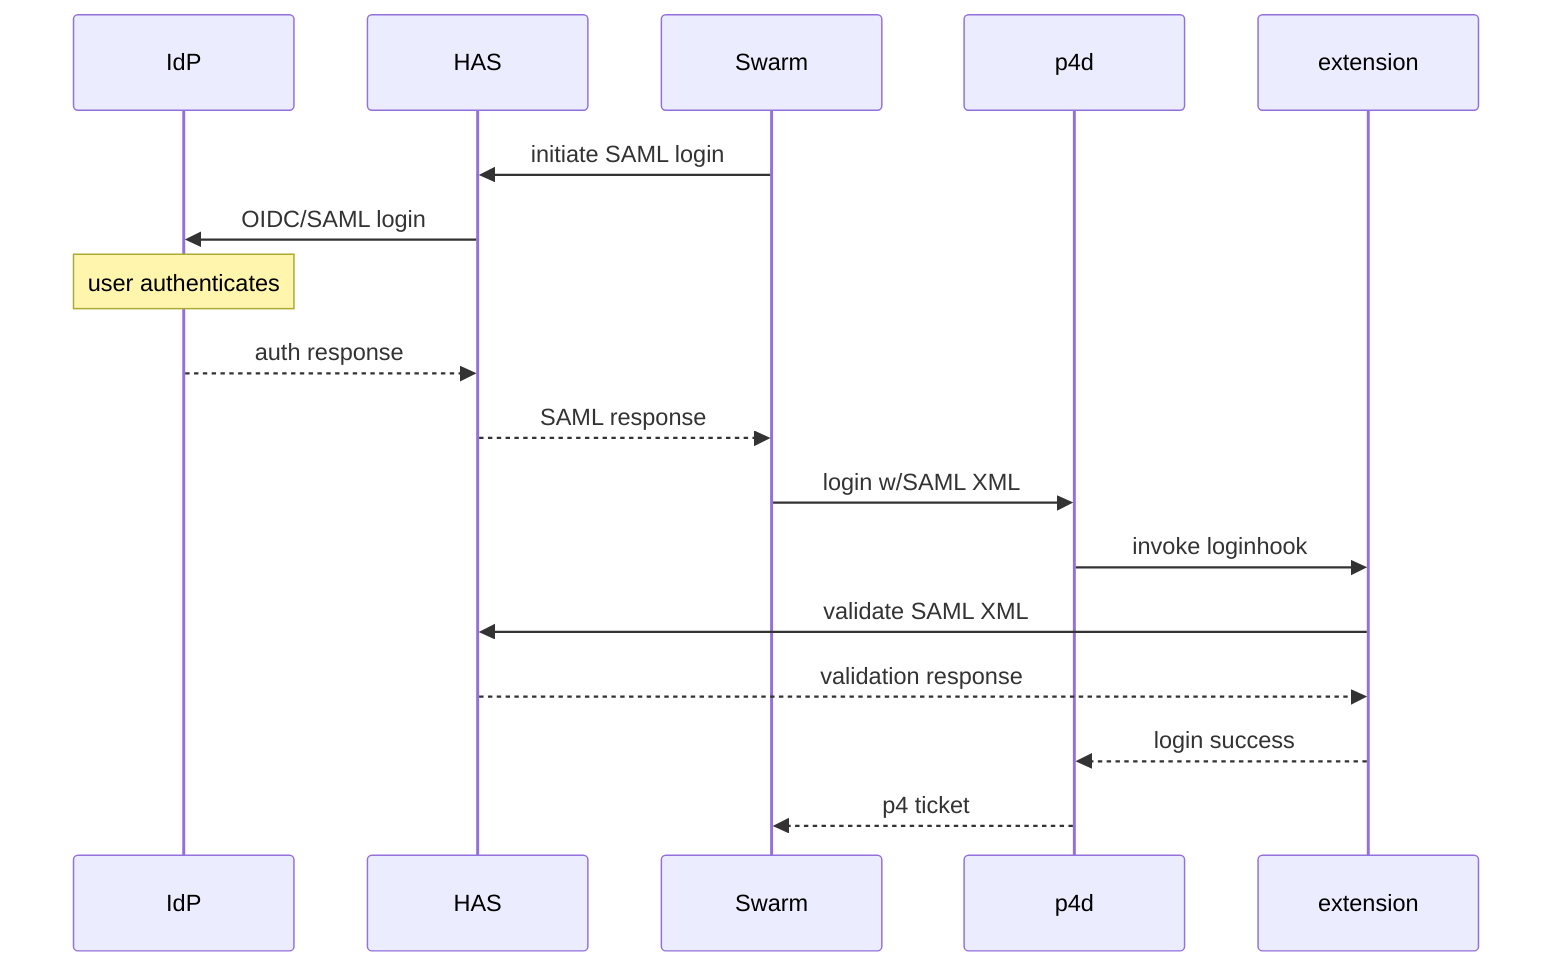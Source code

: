 sequenceDiagram
    % order of the participants affects the layout
    participant I as IdP
    participant H as HAS
    participant S as Swarm
    participant P as p4d
    participant X as extension
    S->>H: initiate SAML login
    H->>I: OIDC/SAML login
    Note over I: user authenticates
    I-->>H: auth response
    H-->>S: SAML response
    S->>P: login w/SAML XML
    P->>X: invoke loginhook
    X->>H: validate SAML XML
    H-->>X: validation response
    X-->>P: login success
    P-->>S: p4 ticket